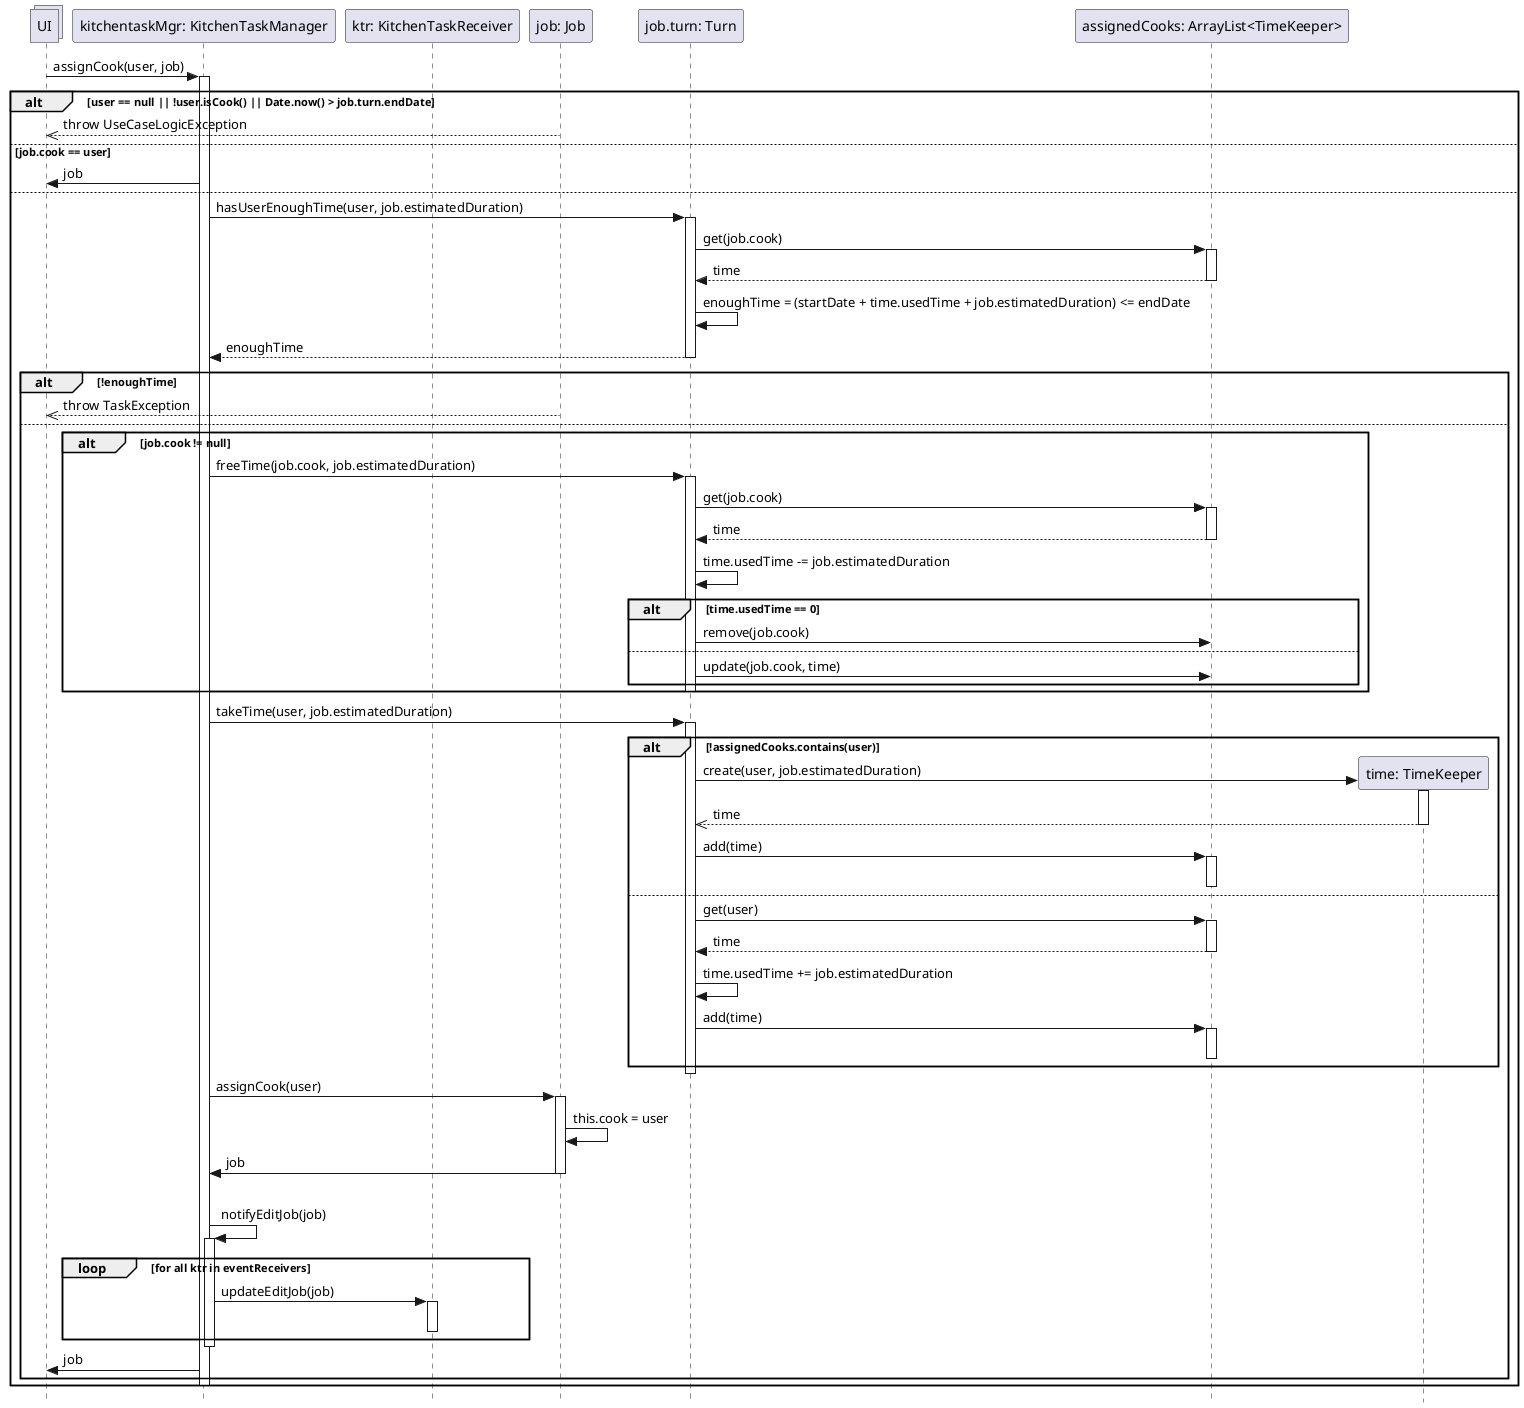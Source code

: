 @startuml
skinparam Style strictuml

collections UI

participant "kitchentaskMgr: KitchenTaskManager" as ktm
participant "ktr: KitchenTaskReceiver" as ktr
participant "job: Job" as job
participant "job.turn: Turn" as turn
participant "assignedCooks: ArrayList<TimeKeeper>" as cooks

UI -> ktm: assignCook(user, job)
activate ktm
alt user == null || !user.isCook() || Date.now() > job.turn.endDate
    UI <<-- job: throw UseCaseLogicException
else job.cook == user
    UI <- ktm: job
else
    ktm -> turn: hasUserEnoughTime(user, job.estimatedDuration)
    activate turn

    turn -> cooks: get(job.cook)
    activate cooks
    return time

    turn -> turn: enoughTime = (startDate + time.usedTime + job.estimatedDuration) <= endDate

    return enoughTime
    deactivate turn

    alt !enoughTime
        UI <<-- job: throw TaskException
    else
        alt job.cook != null
            ktm -> turn: freeTime(job.cook, job.estimatedDuration)
            activate turn
            turn -> cooks: get(job.cook)
            activate cooks
            return time

            turn -> turn: time.usedTime -= job.estimatedDuration

            ' se per caso liberando del tempo ci accorgiamo che il TimeKeeper è vuoto, cancelliamolo.
            alt time.usedTime == 0
                turn -> cooks: remove(job.cook)
            ' altrimenti aggiorniamo il tempo.
            else
                turn -> cooks: update(job.cook, time)
            end
            deactivate turn
        end

        ktm -> turn: takeTime(user, job.estimatedDuration)
        activate turn

        participant "time: TimeKeeper" as newTime

        ' potrebbe trattarsi del primo incarico assegnato all cuoco in questo turno.
        alt !assignedCooks.contains(user)
            turn -> newTime**: create(user, job.estimatedDuration)
            activate newTime
            turn <<-- newTime: time
            deactivate newTime

            turn -> cooks: add(time)
            activate cooks
            deactivate cooks
        else
            turn -> cooks: get(user)
            activate cooks
            return time

            turn -> turn: time.usedTime += job.estimatedDuration

            turn -> cooks: add(time)
            activate cooks
            deactivate cooks
        end
        deactivate turn

        ktm -> job: assignCook(user)
        activate job
        job -> job: this.cook = user
        ktm <- job: job
        deactivate job

        |||
        ktm -> ktm: notifyEditJob(job)
        activate ktm
        loop for all ktr in eventReceivers
            ktm -> ktr : updateEditJob(job)
            activate ktr
            deactivate ktr
        end
        deactivate ktm

        UI <- ktm: job
        end
deactivate ktm
end
@enduml